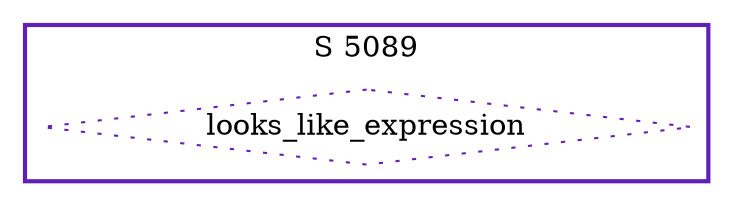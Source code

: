 digraph G {
  ratio=0.500000;
  "UV looks_like_expression (5089)" [shape=diamond,
                                     label="looks_like_expression",
                                     color="#6020B8", style=dotted];
  
  subgraph cluster_5089 { label="S 5089";
    color="#6020B8";
    style=bold;
    "UV looks_like_expression (5089)"; };
  
  
  }